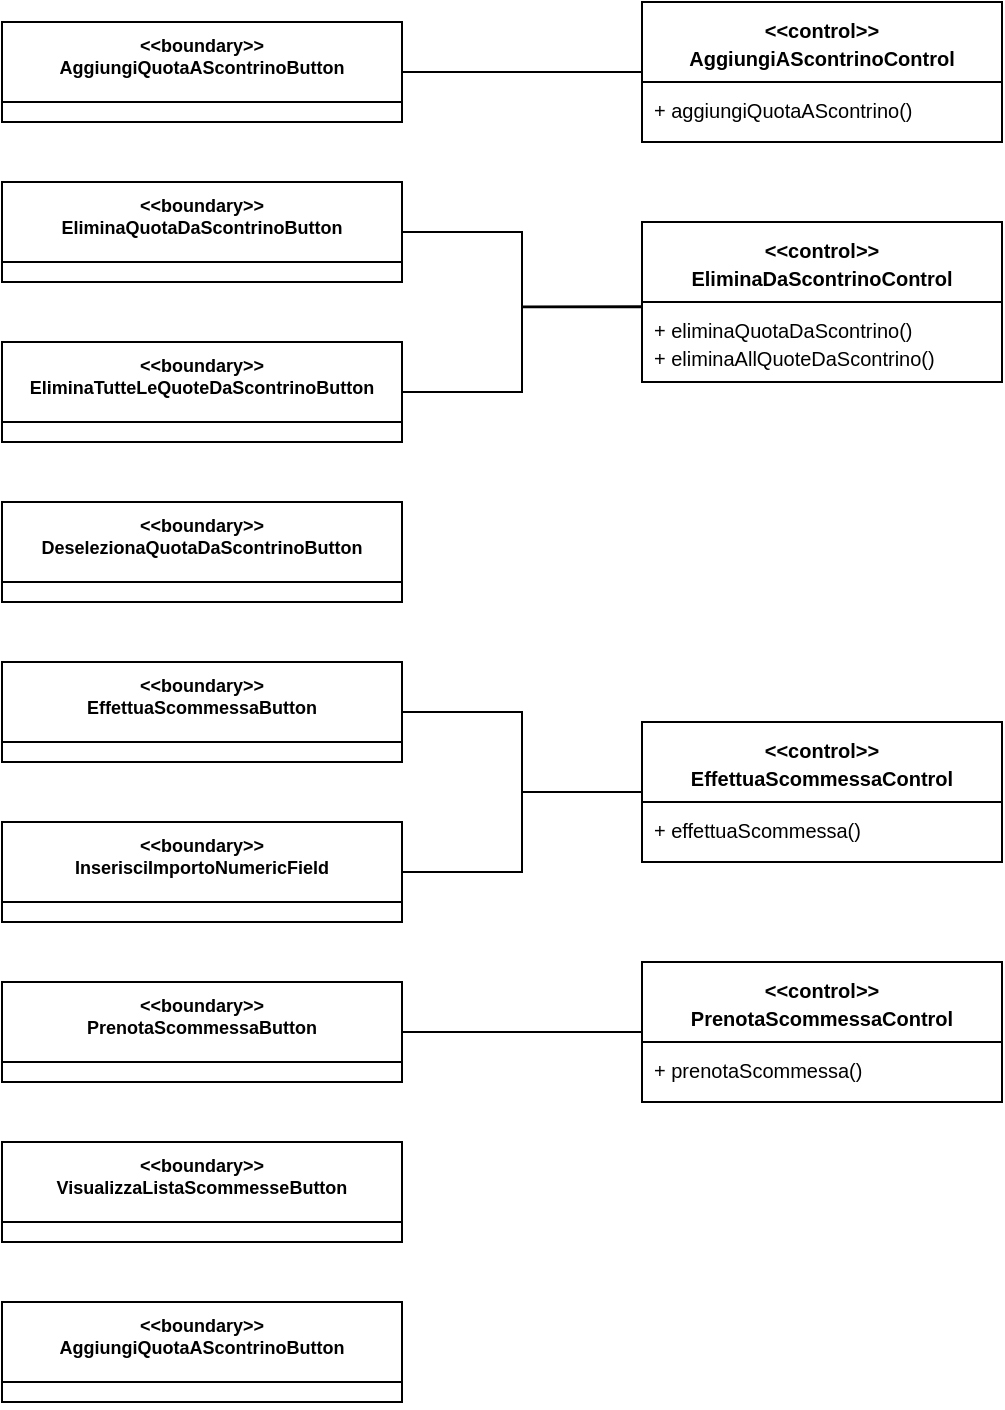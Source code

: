 <mxfile version="24.4.13" type="github">
  <diagram id="C5RBs43oDa-KdzZeNtuy" name="Page-1">
    <mxGraphModel dx="1213" dy="661" grid="1" gridSize="10" guides="1" tooltips="1" connect="1" arrows="1" fold="1" page="1" pageScale="1" pageWidth="827" pageHeight="1169" math="0" shadow="0">
      <root>
        <mxCell id="WIyWlLk6GJQsqaUBKTNV-0" />
        <mxCell id="WIyWlLk6GJQsqaUBKTNV-1" parent="WIyWlLk6GJQsqaUBKTNV-0" />
        <mxCell id="DUrTVuJ4-faknUEEhQID-17" style="edgeStyle=orthogonalEdgeStyle;rounded=0;orthogonalLoop=1;jettySize=auto;html=1;exitX=1;exitY=0.5;exitDx=0;exitDy=0;entryX=0;entryY=0.5;entryDx=0;entryDy=0;endArrow=none;endFill=0;" edge="1" parent="WIyWlLk6GJQsqaUBKTNV-1" source="DUrTVuJ4-faknUEEhQID-0" target="DUrTVuJ4-faknUEEhQID-13">
          <mxGeometry relative="1" as="geometry" />
        </mxCell>
        <mxCell id="DUrTVuJ4-faknUEEhQID-0" value="&lt;div style=&quot;font-size: 9px;&quot;&gt;&lt;font style=&quot;font-size: 9px;&quot;&gt;&amp;lt;&amp;lt;boundary&amp;gt;&amp;gt;&lt;br&gt;AggiungiQuotaAScontrinoButton&lt;br&gt;&lt;br&gt;&lt;/font&gt;&lt;/div&gt;&lt;div style=&quot;font-size: 11px;&quot;&gt;&lt;font style=&quot;font-size: 11px;&quot;&gt;&lt;br&gt;&lt;/font&gt;&lt;/div&gt;" style="swimlane;fontStyle=1;align=center;verticalAlign=top;childLayout=stackLayout;horizontal=1;startSize=40;horizontalStack=0;resizeParent=1;resizeParentMax=0;resizeLast=0;collapsible=1;marginBottom=0;whiteSpace=wrap;html=1;" vertex="1" parent="WIyWlLk6GJQsqaUBKTNV-1">
          <mxGeometry x="40" y="60" width="200" height="50" as="geometry" />
        </mxCell>
        <mxCell id="DUrTVuJ4-faknUEEhQID-4" value="&lt;div style=&quot;font-size: 9px;&quot;&gt;&lt;font style=&quot;font-size: 9px;&quot;&gt;&amp;lt;&amp;lt;boundary&amp;gt;&amp;gt;&lt;br&gt;EliminaQuotaDaScontrinoButton&lt;br&gt;&lt;br&gt;&lt;/font&gt;&lt;/div&gt;&lt;div style=&quot;font-size: 11px;&quot;&gt;&lt;font style=&quot;font-size: 11px;&quot;&gt;&lt;br&gt;&lt;/font&gt;&lt;/div&gt;" style="swimlane;fontStyle=1;align=center;verticalAlign=top;childLayout=stackLayout;horizontal=1;startSize=40;horizontalStack=0;resizeParent=1;resizeParentMax=0;resizeLast=0;collapsible=1;marginBottom=0;whiteSpace=wrap;html=1;" vertex="1" parent="WIyWlLk6GJQsqaUBKTNV-1">
          <mxGeometry x="40" y="140" width="200" height="50" as="geometry" />
        </mxCell>
        <mxCell id="DUrTVuJ4-faknUEEhQID-22" style="edgeStyle=orthogonalEdgeStyle;rounded=0;orthogonalLoop=1;jettySize=auto;html=1;exitX=1;exitY=0.5;exitDx=0;exitDy=0;endArrow=none;endFill=0;entryX=-0.002;entryY=0.066;entryDx=0;entryDy=0;entryPerimeter=0;" edge="1" parent="WIyWlLk6GJQsqaUBKTNV-1" source="DUrTVuJ4-faknUEEhQID-5" target="DUrTVuJ4-faknUEEhQID-19">
          <mxGeometry relative="1" as="geometry">
            <mxPoint x="300" y="210" as="targetPoint" />
          </mxGeometry>
        </mxCell>
        <mxCell id="DUrTVuJ4-faknUEEhQID-5" value="&lt;div style=&quot;font-size: 9px;&quot;&gt;&lt;font style=&quot;font-size: 9px;&quot;&gt;&amp;lt;&amp;lt;boundary&amp;gt;&amp;gt;&lt;br&gt;EliminaTutteLeQuoteDaScontrinoButton&lt;br&gt;&lt;br&gt;&lt;/font&gt;&lt;/div&gt;&lt;div style=&quot;font-size: 11px;&quot;&gt;&lt;font style=&quot;font-size: 11px;&quot;&gt;&lt;br&gt;&lt;/font&gt;&lt;/div&gt;" style="swimlane;fontStyle=1;align=center;verticalAlign=top;childLayout=stackLayout;horizontal=1;startSize=40;horizontalStack=0;resizeParent=1;resizeParentMax=0;resizeLast=0;collapsible=1;marginBottom=0;whiteSpace=wrap;html=1;" vertex="1" parent="WIyWlLk6GJQsqaUBKTNV-1">
          <mxGeometry x="40" y="220" width="200" height="50" as="geometry" />
        </mxCell>
        <mxCell id="DUrTVuJ4-faknUEEhQID-7" value="&lt;div style=&quot;font-size: 9px;&quot;&gt;&lt;font style=&quot;font-size: 9px;&quot;&gt;&amp;lt;&amp;lt;boundary&amp;gt;&amp;gt;&lt;br&gt;DeselezionaQuotaDaScontrinoButton&lt;br&gt;&lt;br&gt;&lt;/font&gt;&lt;/div&gt;&lt;div style=&quot;font-size: 11px;&quot;&gt;&lt;font style=&quot;font-size: 11px;&quot;&gt;&lt;br&gt;&lt;/font&gt;&lt;/div&gt;" style="swimlane;fontStyle=1;align=center;verticalAlign=top;childLayout=stackLayout;horizontal=1;startSize=40;horizontalStack=0;resizeParent=1;resizeParentMax=0;resizeLast=0;collapsible=1;marginBottom=0;whiteSpace=wrap;html=1;" vertex="1" parent="WIyWlLk6GJQsqaUBKTNV-1">
          <mxGeometry x="40" y="300" width="200" height="50" as="geometry" />
        </mxCell>
        <mxCell id="DUrTVuJ4-faknUEEhQID-8" value="&lt;div style=&quot;font-size: 9px;&quot;&gt;&lt;font style=&quot;font-size: 9px;&quot;&gt;&amp;lt;&amp;lt;boundary&amp;gt;&amp;gt;&lt;br&gt;EffettuaScommessaButton&lt;br&gt;&lt;br&gt;&lt;/font&gt;&lt;/div&gt;&lt;div style=&quot;font-size: 11px;&quot;&gt;&lt;font style=&quot;font-size: 11px;&quot;&gt;&lt;br&gt;&lt;/font&gt;&lt;/div&gt;" style="swimlane;fontStyle=1;align=center;verticalAlign=top;childLayout=stackLayout;horizontal=1;startSize=40;horizontalStack=0;resizeParent=1;resizeParentMax=0;resizeLast=0;collapsible=1;marginBottom=0;whiteSpace=wrap;html=1;" vertex="1" parent="WIyWlLk6GJQsqaUBKTNV-1">
          <mxGeometry x="40" y="380" width="200" height="50" as="geometry" />
        </mxCell>
        <mxCell id="DUrTVuJ4-faknUEEhQID-9" value="&lt;div style=&quot;font-size: 9px;&quot;&gt;&lt;font style=&quot;font-size: 9px;&quot;&gt;&amp;lt;&amp;lt;boundary&amp;gt;&amp;gt;&lt;br&gt;InserisciImportoNumericField&lt;br&gt;&lt;br&gt;&lt;/font&gt;&lt;/div&gt;&lt;div style=&quot;font-size: 11px;&quot;&gt;&lt;font style=&quot;font-size: 11px;&quot;&gt;&lt;br&gt;&lt;/font&gt;&lt;/div&gt;" style="swimlane;fontStyle=1;align=center;verticalAlign=top;childLayout=stackLayout;horizontal=1;startSize=40;horizontalStack=0;resizeParent=1;resizeParentMax=0;resizeLast=0;collapsible=1;marginBottom=0;whiteSpace=wrap;html=1;" vertex="1" parent="WIyWlLk6GJQsqaUBKTNV-1">
          <mxGeometry x="40" y="460" width="200" height="50" as="geometry" />
        </mxCell>
        <mxCell id="DUrTVuJ4-faknUEEhQID-25" style="edgeStyle=orthogonalEdgeStyle;rounded=0;orthogonalLoop=1;jettySize=auto;html=1;exitX=1;exitY=0.5;exitDx=0;exitDy=0;entryX=0;entryY=0.5;entryDx=0;entryDy=0;endArrow=none;endFill=0;" edge="1" parent="WIyWlLk6GJQsqaUBKTNV-1" source="DUrTVuJ4-faknUEEhQID-10" target="DUrTVuJ4-faknUEEhQID-23">
          <mxGeometry relative="1" as="geometry" />
        </mxCell>
        <mxCell id="DUrTVuJ4-faknUEEhQID-10" value="&lt;div style=&quot;font-size: 9px;&quot;&gt;&lt;font style=&quot;font-size: 9px;&quot;&gt;&amp;lt;&amp;lt;boundary&amp;gt;&amp;gt;&lt;br&gt;PrenotaScommessaButton&lt;br&gt;&lt;br&gt;&lt;/font&gt;&lt;/div&gt;&lt;div style=&quot;font-size: 11px;&quot;&gt;&lt;font style=&quot;font-size: 11px;&quot;&gt;&lt;br&gt;&lt;/font&gt;&lt;/div&gt;" style="swimlane;fontStyle=1;align=center;verticalAlign=top;childLayout=stackLayout;horizontal=1;startSize=40;horizontalStack=0;resizeParent=1;resizeParentMax=0;resizeLast=0;collapsible=1;marginBottom=0;whiteSpace=wrap;html=1;" vertex="1" parent="WIyWlLk6GJQsqaUBKTNV-1">
          <mxGeometry x="40" y="540" width="200" height="50" as="geometry" />
        </mxCell>
        <mxCell id="DUrTVuJ4-faknUEEhQID-11" value="&lt;div style=&quot;font-size: 9px;&quot;&gt;&lt;font style=&quot;font-size: 9px;&quot;&gt;&amp;lt;&amp;lt;boundary&amp;gt;&amp;gt;&lt;br&gt;VisualizzaListaScommesseButton&lt;br&gt;&lt;br&gt;&lt;/font&gt;&lt;/div&gt;&lt;div style=&quot;font-size: 11px;&quot;&gt;&lt;font style=&quot;font-size: 11px;&quot;&gt;&lt;br&gt;&lt;/font&gt;&lt;/div&gt;" style="swimlane;fontStyle=1;align=center;verticalAlign=top;childLayout=stackLayout;horizontal=1;startSize=40;horizontalStack=0;resizeParent=1;resizeParentMax=0;resizeLast=0;collapsible=1;marginBottom=0;whiteSpace=wrap;html=1;" vertex="1" parent="WIyWlLk6GJQsqaUBKTNV-1">
          <mxGeometry x="40" y="620" width="200" height="50" as="geometry" />
        </mxCell>
        <mxCell id="DUrTVuJ4-faknUEEhQID-12" value="&lt;div style=&quot;font-size: 9px;&quot;&gt;&lt;font style=&quot;font-size: 9px;&quot;&gt;&amp;lt;&amp;lt;boundary&amp;gt;&amp;gt;&lt;br&gt;AggiungiQuotaAScontrinoButton&lt;br&gt;&lt;br&gt;&lt;/font&gt;&lt;/div&gt;&lt;div style=&quot;font-size: 11px;&quot;&gt;&lt;font style=&quot;font-size: 11px;&quot;&gt;&lt;br&gt;&lt;/font&gt;&lt;/div&gt;" style="swimlane;fontStyle=1;align=center;verticalAlign=top;childLayout=stackLayout;horizontal=1;startSize=40;horizontalStack=0;resizeParent=1;resizeParentMax=0;resizeLast=0;collapsible=1;marginBottom=0;whiteSpace=wrap;html=1;" vertex="1" parent="WIyWlLk6GJQsqaUBKTNV-1">
          <mxGeometry x="40" y="700" width="200" height="50" as="geometry" />
        </mxCell>
        <mxCell id="DUrTVuJ4-faknUEEhQID-13" value="&lt;font style=&quot;font-size: 10px;&quot;&gt;&amp;lt;&amp;lt;control&amp;gt;&amp;gt;&lt;br&gt;&lt;span id=&quot;docs-internal-guid-7ee03893-7fff-98da-c368-7b05f4dbbb7c&quot; style=&quot;font-family: &amp;quot;Century Gothic&amp;quot;, sans-serif; color: rgb(0, 0, 0); background-color: transparent; font-weight: 700; font-style: normal; font-variant: normal; text-decoration: none; vertical-align: baseline; white-space: pre-wrap;&quot;&gt;AggiungiAScontrinoControl&lt;/span&gt;&lt;/font&gt;&lt;br&gt;&lt;br&gt;&lt;font style=&quot;font-size: 9px;&quot;&gt;&lt;br&gt;&lt;/font&gt;&lt;div&gt;&lt;br/&gt;&lt;/div&gt;" style="swimlane;fontStyle=1;align=center;verticalAlign=top;childLayout=stackLayout;horizontal=1;startSize=40;horizontalStack=0;resizeParent=1;resizeParentMax=0;resizeLast=0;collapsible=1;marginBottom=0;whiteSpace=wrap;html=1;" vertex="1" parent="WIyWlLk6GJQsqaUBKTNV-1">
          <mxGeometry x="360" y="50" width="180" height="70" as="geometry" />
        </mxCell>
        <mxCell id="DUrTVuJ4-faknUEEhQID-16" value="&lt;font style=&quot;font-size: 10px;&quot;&gt;+ aggiungiQuotaAScontrino()&lt;/font&gt;" style="text;strokeColor=none;fillColor=none;align=left;verticalAlign=top;spacingLeft=4;spacingRight=4;overflow=hidden;rotatable=0;points=[[0,0.5],[1,0.5]];portConstraint=eastwest;whiteSpace=wrap;html=1;" vertex="1" parent="DUrTVuJ4-faknUEEhQID-13">
          <mxGeometry y="40" width="180" height="30" as="geometry" />
        </mxCell>
        <mxCell id="DUrTVuJ4-faknUEEhQID-18" value="&lt;font style=&quot;font-size: 10px;&quot;&gt;&amp;lt;&amp;lt;control&amp;gt;&amp;gt;&lt;br&gt;&lt;span id=&quot;docs-internal-guid-7ee03893-7fff-98da-c368-7b05f4dbbb7c&quot; style=&quot;font-family: &amp;quot;Century Gothic&amp;quot;, sans-serif; color: rgb(0, 0, 0); background-color: transparent; font-weight: 700; font-style: normal; font-variant: normal; text-decoration: none; vertical-align: baseline; white-space: pre-wrap;&quot;&gt;EliminaDaScontrinoControl&lt;/span&gt;&lt;/font&gt;&lt;br&gt;&lt;br&gt;&lt;font style=&quot;font-size: 9px;&quot;&gt;&lt;br&gt;&lt;/font&gt;&lt;div&gt;&lt;br&gt;&lt;/div&gt;" style="swimlane;fontStyle=1;align=center;verticalAlign=top;childLayout=stackLayout;horizontal=1;startSize=40;horizontalStack=0;resizeParent=1;resizeParentMax=0;resizeLast=0;collapsible=1;marginBottom=0;whiteSpace=wrap;html=1;" vertex="1" parent="WIyWlLk6GJQsqaUBKTNV-1">
          <mxGeometry x="360" y="160" width="180" height="80" as="geometry" />
        </mxCell>
        <mxCell id="DUrTVuJ4-faknUEEhQID-19" value="&lt;font style=&quot;font-size: 10px;&quot;&gt;+ eliminaQuotaDaScontrino()&lt;br&gt;+ eliminaAllQuoteDaScontrino()&lt;/font&gt;" style="text;strokeColor=none;fillColor=none;align=left;verticalAlign=top;spacingLeft=4;spacingRight=4;overflow=hidden;rotatable=0;points=[[0,0.5],[1,0.5]];portConstraint=eastwest;whiteSpace=wrap;html=1;" vertex="1" parent="DUrTVuJ4-faknUEEhQID-18">
          <mxGeometry y="40" width="180" height="40" as="geometry" />
        </mxCell>
        <mxCell id="DUrTVuJ4-faknUEEhQID-20" style="edgeStyle=orthogonalEdgeStyle;rounded=0;orthogonalLoop=1;jettySize=auto;html=1;exitX=1;exitY=0.5;exitDx=0;exitDy=0;entryX=0;entryY=0.054;entryDx=0;entryDy=0;entryPerimeter=0;endArrow=none;endFill=0;" edge="1" parent="WIyWlLk6GJQsqaUBKTNV-1" source="DUrTVuJ4-faknUEEhQID-4" target="DUrTVuJ4-faknUEEhQID-19">
          <mxGeometry relative="1" as="geometry" />
        </mxCell>
        <mxCell id="DUrTVuJ4-faknUEEhQID-23" value="&lt;font style=&quot;font-size: 10px;&quot;&gt;&amp;lt;&amp;lt;control&amp;gt;&amp;gt;&lt;br&gt;&lt;span id=&quot;docs-internal-guid-7ee03893-7fff-98da-c368-7b05f4dbbb7c&quot; style=&quot;font-family: &amp;quot;Century Gothic&amp;quot;, sans-serif; color: rgb(0, 0, 0); background-color: transparent; font-weight: 700; font-style: normal; font-variant: normal; text-decoration: none; vertical-align: baseline; white-space: pre-wrap;&quot;&gt;PrenotaScommessaControl&lt;/span&gt;&lt;/font&gt;&lt;br&gt;&lt;br&gt;&lt;font style=&quot;font-size: 9px;&quot;&gt;&lt;br&gt;&lt;/font&gt;&lt;div&gt;&lt;br&gt;&lt;/div&gt;" style="swimlane;fontStyle=1;align=center;verticalAlign=top;childLayout=stackLayout;horizontal=1;startSize=40;horizontalStack=0;resizeParent=1;resizeParentMax=0;resizeLast=0;collapsible=1;marginBottom=0;whiteSpace=wrap;html=1;" vertex="1" parent="WIyWlLk6GJQsqaUBKTNV-1">
          <mxGeometry x="360" y="530" width="180" height="70" as="geometry" />
        </mxCell>
        <mxCell id="DUrTVuJ4-faknUEEhQID-24" value="&lt;font style=&quot;font-size: 10px;&quot;&gt;+ prenotaScommessa()&lt;/font&gt;" style="text;strokeColor=none;fillColor=none;align=left;verticalAlign=top;spacingLeft=4;spacingRight=4;overflow=hidden;rotatable=0;points=[[0,0.5],[1,0.5]];portConstraint=eastwest;whiteSpace=wrap;html=1;" vertex="1" parent="DUrTVuJ4-faknUEEhQID-23">
          <mxGeometry y="40" width="180" height="30" as="geometry" />
        </mxCell>
        <mxCell id="DUrTVuJ4-faknUEEhQID-26" value="&lt;font style=&quot;font-size: 10px;&quot;&gt;&amp;lt;&amp;lt;control&amp;gt;&amp;gt;&lt;br&gt;EffettuaScommessaControl&lt;/font&gt;&lt;br&gt;&lt;br&gt;&lt;font style=&quot;font-size: 9px;&quot;&gt;&lt;br&gt;&lt;/font&gt;&lt;div&gt;&lt;br&gt;&lt;/div&gt;" style="swimlane;fontStyle=1;align=center;verticalAlign=top;childLayout=stackLayout;horizontal=1;startSize=40;horizontalStack=0;resizeParent=1;resizeParentMax=0;resizeLast=0;collapsible=1;marginBottom=0;whiteSpace=wrap;html=1;" vertex="1" parent="WIyWlLk6GJQsqaUBKTNV-1">
          <mxGeometry x="360" y="410" width="180" height="70" as="geometry" />
        </mxCell>
        <mxCell id="DUrTVuJ4-faknUEEhQID-27" value="&lt;font style=&quot;font-size: 10px;&quot;&gt;+ effettuaScommessa()&lt;/font&gt;" style="text;strokeColor=none;fillColor=none;align=left;verticalAlign=top;spacingLeft=4;spacingRight=4;overflow=hidden;rotatable=0;points=[[0,0.5],[1,0.5]];portConstraint=eastwest;whiteSpace=wrap;html=1;" vertex="1" parent="DUrTVuJ4-faknUEEhQID-26">
          <mxGeometry y="40" width="180" height="30" as="geometry" />
        </mxCell>
        <mxCell id="DUrTVuJ4-faknUEEhQID-28" style="edgeStyle=orthogonalEdgeStyle;rounded=0;orthogonalLoop=1;jettySize=auto;html=1;exitX=1;exitY=0.5;exitDx=0;exitDy=0;entryX=0;entryY=0.5;entryDx=0;entryDy=0;endArrow=none;endFill=0;" edge="1" parent="WIyWlLk6GJQsqaUBKTNV-1" source="DUrTVuJ4-faknUEEhQID-8" target="DUrTVuJ4-faknUEEhQID-26">
          <mxGeometry relative="1" as="geometry" />
        </mxCell>
        <mxCell id="DUrTVuJ4-faknUEEhQID-29" style="edgeStyle=orthogonalEdgeStyle;rounded=0;orthogonalLoop=1;jettySize=auto;html=1;exitX=1;exitY=0.5;exitDx=0;exitDy=0;entryX=0;entryY=0.5;entryDx=0;entryDy=0;endArrow=none;endFill=0;" edge="1" parent="WIyWlLk6GJQsqaUBKTNV-1" source="DUrTVuJ4-faknUEEhQID-9" target="DUrTVuJ4-faknUEEhQID-26">
          <mxGeometry relative="1" as="geometry" />
        </mxCell>
      </root>
    </mxGraphModel>
  </diagram>
</mxfile>
